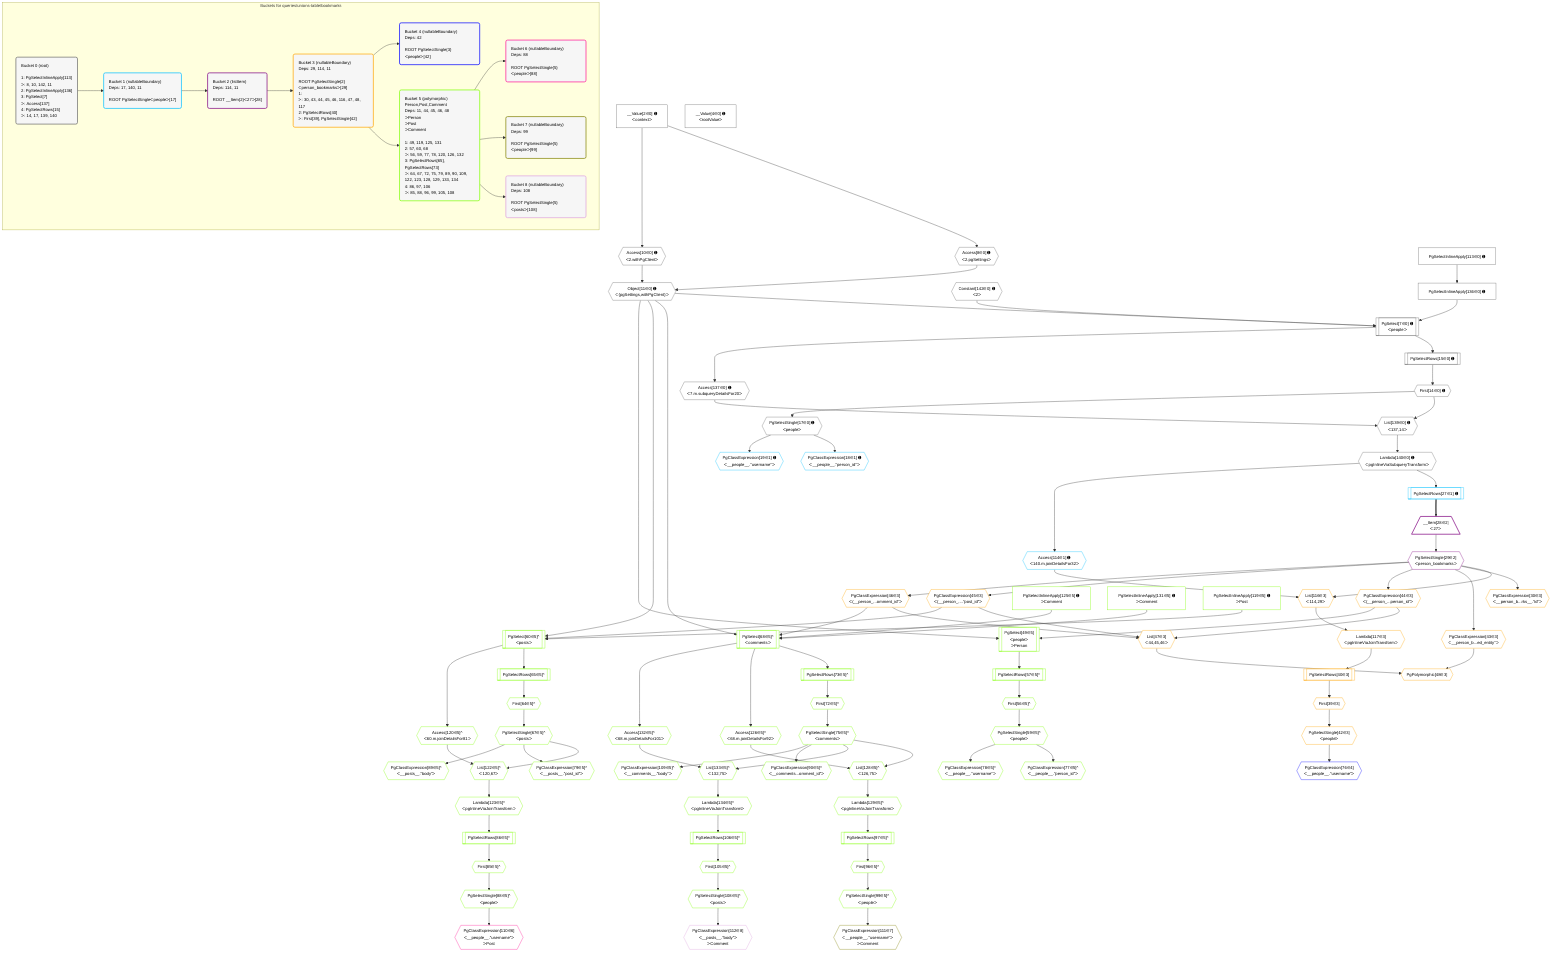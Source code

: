 %%{init: {'themeVariables': { 'fontSize': '12px'}}}%%
graph TD
    classDef path fill:#eee,stroke:#000,color:#000
    classDef plan fill:#fff,stroke-width:1px,color:#000
    classDef itemplan fill:#fff,stroke-width:2px,color:#000
    classDef unbatchedplan fill:#dff,stroke-width:1px,color:#000
    classDef sideeffectplan fill:#fcc,stroke-width:2px,color:#000
    classDef bucket fill:#f6f6f6,color:#000,stroke-width:2px,text-align:left

    subgraph "Buckets for queries/unions-table/bookmarks"
    Bucket0("Bucket 0 (root)<br /><br />1: PgSelectInlineApply[113]<br />ᐳ: 8, 10, 142, 11<br />2: PgSelectInlineApply[136]<br />3: PgSelect[7]<br />ᐳ: Access[137]<br />4: PgSelectRows[15]<br />ᐳ: 14, 17, 139, 140"):::bucket
    Bucket1("Bucket 1 (nullableBoundary)<br />Deps: 17, 140, 11<br /><br />ROOT PgSelectSingleᐸpeopleᐳ[17]"):::bucket
    Bucket2("Bucket 2 (listItem)<br />Deps: 114, 11<br /><br />ROOT __Item{2}ᐸ27ᐳ[28]"):::bucket
    Bucket3("Bucket 3 (nullableBoundary)<br />Deps: 29, 114, 11<br /><br />ROOT PgSelectSingle{2}ᐸperson_bookmarksᐳ[29]<br />1: <br />ᐳ: 30, 43, 44, 45, 46, 116, 47, 48, 117<br />2: PgSelectRows[40]<br />ᐳ: First[39], PgSelectSingle[42]"):::bucket
    Bucket4("Bucket 4 (nullableBoundary)<br />Deps: 42<br /><br />ROOT PgSelectSingle{3}ᐸpeopleᐳ[42]"):::bucket
    Bucket5("Bucket 5 (polymorphic)<br />Person,Post,Comment<br />Deps: 11, 44, 45, 46, 48<br />ᐳPerson<br />ᐳPost<br />ᐳComment<br /><br />1: 49, 119, 125, 131<br />2: 57, 60, 68<br />ᐳ: 56, 59, 77, 78, 120, 126, 132<br />3: PgSelectRows[65], PgSelectRows[73]<br />ᐳ: 64, 67, 72, 75, 79, 89, 90, 109, 122, 123, 128, 129, 133, 134<br />4: 86, 97, 106<br />ᐳ: 85, 88, 96, 99, 105, 108"):::bucket
    Bucket6("Bucket 6 (nullableBoundary)<br />Deps: 88<br /><br />ROOT PgSelectSingle{5}ᐸpeopleᐳ[88]"):::bucket
    Bucket7("Bucket 7 (nullableBoundary)<br />Deps: 99<br /><br />ROOT PgSelectSingle{5}ᐸpeopleᐳ[99]"):::bucket
    Bucket8("Bucket 8 (nullableBoundary)<br />Deps: 108<br /><br />ROOT PgSelectSingle{5}ᐸpostsᐳ[108]"):::bucket
    end
    Bucket0 --> Bucket1
    Bucket1 --> Bucket2
    Bucket2 --> Bucket3
    Bucket3 --> Bucket4 & Bucket5
    Bucket5 --> Bucket6 & Bucket7 & Bucket8

    %% plan dependencies
    PgSelect7[["PgSelect[7∈0] ➊<br />ᐸpeopleᐳ"]]:::plan
    Object11{{"Object[11∈0] ➊<br />ᐸ{pgSettings,withPgClient}ᐳ"}}:::plan
    Constant142{{"Constant[142∈0] ➊<br />ᐸ2ᐳ"}}:::plan
    PgSelectInlineApply136["PgSelectInlineApply[136∈0] ➊"]:::plan
    Object11 & Constant142 & PgSelectInlineApply136 --> PgSelect7
    Access8{{"Access[8∈0] ➊<br />ᐸ2.pgSettingsᐳ"}}:::plan
    Access10{{"Access[10∈0] ➊<br />ᐸ2.withPgClientᐳ"}}:::plan
    Access8 & Access10 --> Object11
    List139{{"List[139∈0] ➊<br />ᐸ137,14ᐳ"}}:::plan
    Access137{{"Access[137∈0] ➊<br />ᐸ7.m.subqueryDetailsFor20ᐳ"}}:::plan
    First14{{"First[14∈0] ➊"}}:::plan
    Access137 & First14 --> List139
    __Value2["__Value[2∈0] ➊<br />ᐸcontextᐳ"]:::plan
    __Value2 --> Access8
    __Value2 --> Access10
    PgSelectRows15[["PgSelectRows[15∈0] ➊"]]:::plan
    PgSelectRows15 --> First14
    PgSelect7 --> PgSelectRows15
    PgSelectSingle17{{"PgSelectSingle[17∈0] ➊<br />ᐸpeopleᐳ"}}:::plan
    First14 --> PgSelectSingle17
    PgSelectInlineApply113["PgSelectInlineApply[113∈0] ➊"]:::plan
    PgSelectInlineApply113 --> PgSelectInlineApply136
    PgSelect7 --> Access137
    Lambda140{{"Lambda[140∈0] ➊<br />ᐸpgInlineViaSubqueryTransformᐳ"}}:::plan
    List139 --> Lambda140
    __Value4["__Value[4∈0] ➊<br />ᐸrootValueᐳ"]:::plan
    PgClassExpression18{{"PgClassExpression[18∈1] ➊<br />ᐸ__people__.”person_id”ᐳ"}}:::plan
    PgSelectSingle17 --> PgClassExpression18
    PgClassExpression19{{"PgClassExpression[19∈1] ➊<br />ᐸ__people__.”username”ᐳ"}}:::plan
    PgSelectSingle17 --> PgClassExpression19
    PgSelectRows27[["PgSelectRows[27∈1] ➊"]]:::plan
    Lambda140 --> PgSelectRows27
    Access114{{"Access[114∈1] ➊<br />ᐸ140.m.joinDetailsFor32ᐳ"}}:::plan
    Lambda140 --> Access114
    __Item28[/"__Item[28∈2]<br />ᐸ27ᐳ"\]:::itemplan
    PgSelectRows27 ==> __Item28
    PgSelectSingle29{{"PgSelectSingle[29∈2]<br />ᐸperson_bookmarksᐳ"}}:::plan
    __Item28 --> PgSelectSingle29
    List47{{"List[47∈3]<br />ᐸ44,45,46ᐳ"}}:::plan
    PgClassExpression44{{"PgClassExpression[44∈3]<br />ᐸ(__person_...person_id”ᐳ"}}:::plan
    PgClassExpression45{{"PgClassExpression[45∈3]<br />ᐸ(__person_....”post_id”ᐳ"}}:::plan
    PgClassExpression46{{"PgClassExpression[46∈3]<br />ᐸ(__person_...omment_id”ᐳ"}}:::plan
    PgClassExpression44 & PgClassExpression45 & PgClassExpression46 --> List47
    PgPolymorphic48{{"PgPolymorphic[48∈3]"}}:::plan
    PgClassExpression43{{"PgClassExpression[43∈3]<br />ᐸ__person_b...ed_entity”ᐳ"}}:::plan
    PgClassExpression43 & List47 --> PgPolymorphic48
    List116{{"List[116∈3]<br />ᐸ114,29ᐳ"}}:::plan
    Access114 & PgSelectSingle29 --> List116
    PgClassExpression30{{"PgClassExpression[30∈3]<br />ᐸ__person_b...rks__.”id”ᐳ"}}:::plan
    PgSelectSingle29 --> PgClassExpression30
    First39{{"First[39∈3]"}}:::plan
    PgSelectRows40[["PgSelectRows[40∈3]"]]:::plan
    PgSelectRows40 --> First39
    Lambda117{{"Lambda[117∈3]<br />ᐸpgInlineViaJoinTransformᐳ"}}:::plan
    Lambda117 --> PgSelectRows40
    PgSelectSingle42{{"PgSelectSingle[42∈3]<br />ᐸpeopleᐳ"}}:::plan
    First39 --> PgSelectSingle42
    PgSelectSingle29 --> PgClassExpression43
    PgSelectSingle29 --> PgClassExpression44
    PgSelectSingle29 --> PgClassExpression45
    PgSelectSingle29 --> PgClassExpression46
    List116 --> Lambda117
    PgClassExpression76{{"PgClassExpression[76∈4]<br />ᐸ__people__.”username”ᐳ"}}:::plan
    PgSelectSingle42 --> PgClassExpression76
    PgSelect68[["PgSelect[68∈5]^<br />ᐸcommentsᐳ"]]:::plan
    PgSelectInlineApply125["PgSelectInlineApply[125∈5] ➊<br />ᐳComment"]:::plan
    PgSelectInlineApply131["PgSelectInlineApply[131∈5] ➊<br />ᐳComment"]:::plan
    Object11 & PgClassExpression46 & PgSelectInlineApply125 & PgSelectInlineApply131 --> PgSelect68
    PgSelect60[["PgSelect[60∈5]^<br />ᐸpostsᐳ"]]:::plan
    PgSelectInlineApply119["PgSelectInlineApply[119∈5] ➊<br />ᐳPost"]:::plan
    Object11 & PgClassExpression45 & PgSelectInlineApply119 --> PgSelect60
    PgSelect49[["PgSelect[49∈5]<br />ᐸpeopleᐳ<br />ᐳPerson"]]:::plan
    Object11 & PgClassExpression44 --> PgSelect49
    List122{{"List[122∈5]^<br />ᐸ120,67ᐳ"}}:::plan
    Access120{{"Access[120∈5]^<br />ᐸ60.m.joinDetailsFor81ᐳ"}}:::plan
    PgSelectSingle67{{"PgSelectSingle[67∈5]^<br />ᐸpostsᐳ"}}:::plan
    Access120 & PgSelectSingle67 --> List122
    List128{{"List[128∈5]^<br />ᐸ126,75ᐳ"}}:::plan
    Access126{{"Access[126∈5]^<br />ᐸ68.m.joinDetailsFor92ᐳ"}}:::plan
    PgSelectSingle75{{"PgSelectSingle[75∈5]^<br />ᐸcommentsᐳ"}}:::plan
    Access126 & PgSelectSingle75 --> List128
    List133{{"List[133∈5]^<br />ᐸ132,75ᐳ"}}:::plan
    Access132{{"Access[132∈5]^<br />ᐸ68.m.joinDetailsFor101ᐳ"}}:::plan
    Access132 & PgSelectSingle75 --> List133
    First56{{"First[56∈5]^"}}:::plan
    PgSelectRows57[["PgSelectRows[57∈5]^"]]:::plan
    PgSelectRows57 --> First56
    PgSelect49 --> PgSelectRows57
    PgSelectSingle59{{"PgSelectSingle[59∈5]^<br />ᐸpeopleᐳ"}}:::plan
    First56 --> PgSelectSingle59
    First64{{"First[64∈5]^"}}:::plan
    PgSelectRows65[["PgSelectRows[65∈5]^"]]:::plan
    PgSelectRows65 --> First64
    PgSelect60 --> PgSelectRows65
    First64 --> PgSelectSingle67
    First72{{"First[72∈5]^"}}:::plan
    PgSelectRows73[["PgSelectRows[73∈5]^"]]:::plan
    PgSelectRows73 --> First72
    PgSelect68 --> PgSelectRows73
    First72 --> PgSelectSingle75
    PgClassExpression77{{"PgClassExpression[77∈5]^<br />ᐸ__people__.”person_id”ᐳ"}}:::plan
    PgSelectSingle59 --> PgClassExpression77
    PgClassExpression78{{"PgClassExpression[78∈5]^<br />ᐸ__people__.”username”ᐳ"}}:::plan
    PgSelectSingle59 --> PgClassExpression78
    PgClassExpression79{{"PgClassExpression[79∈5]^<br />ᐸ__posts__.”post_id”ᐳ"}}:::plan
    PgSelectSingle67 --> PgClassExpression79
    First85{{"First[85∈5]^"}}:::plan
    PgSelectRows86[["PgSelectRows[86∈5]^"]]:::plan
    PgSelectRows86 --> First85
    Lambda123{{"Lambda[123∈5]^<br />ᐸpgInlineViaJoinTransformᐳ"}}:::plan
    Lambda123 --> PgSelectRows86
    PgSelectSingle88{{"PgSelectSingle[88∈5]^<br />ᐸpeopleᐳ"}}:::plan
    First85 --> PgSelectSingle88
    PgClassExpression89{{"PgClassExpression[89∈5]^<br />ᐸ__posts__.”body”ᐳ"}}:::plan
    PgSelectSingle67 --> PgClassExpression89
    PgClassExpression90{{"PgClassExpression[90∈5]^<br />ᐸ__comments...omment_id”ᐳ"}}:::plan
    PgSelectSingle75 --> PgClassExpression90
    First96{{"First[96∈5]^"}}:::plan
    PgSelectRows97[["PgSelectRows[97∈5]^"]]:::plan
    PgSelectRows97 --> First96
    Lambda129{{"Lambda[129∈5]^<br />ᐸpgInlineViaJoinTransformᐳ"}}:::plan
    Lambda129 --> PgSelectRows97
    PgSelectSingle99{{"PgSelectSingle[99∈5]^<br />ᐸpeopleᐳ"}}:::plan
    First96 --> PgSelectSingle99
    First105{{"First[105∈5]^"}}:::plan
    PgSelectRows106[["PgSelectRows[106∈5]^"]]:::plan
    PgSelectRows106 --> First105
    Lambda134{{"Lambda[134∈5]^<br />ᐸpgInlineViaJoinTransformᐳ"}}:::plan
    Lambda134 --> PgSelectRows106
    PgSelectSingle108{{"PgSelectSingle[108∈5]^<br />ᐸpostsᐳ"}}:::plan
    First105 --> PgSelectSingle108
    PgClassExpression109{{"PgClassExpression[109∈5]^<br />ᐸ__comments__.”body”ᐳ"}}:::plan
    PgSelectSingle75 --> PgClassExpression109
    PgSelect60 --> Access120
    List122 --> Lambda123
    PgSelect68 --> Access126
    List128 --> Lambda129
    PgSelect68 --> Access132
    List133 --> Lambda134
    PgClassExpression110{{"PgClassExpression[110∈6]<br />ᐸ__people__.”username”ᐳ<br />ᐳPost"}}:::plan
    PgSelectSingle88 --> PgClassExpression110
    PgClassExpression111{{"PgClassExpression[111∈7]<br />ᐸ__people__.”username”ᐳ<br />ᐳComment"}}:::plan
    PgSelectSingle99 --> PgClassExpression111
    PgClassExpression112{{"PgClassExpression[112∈8]<br />ᐸ__posts__.”body”ᐳ<br />ᐳComment"}}:::plan
    PgSelectSingle108 --> PgClassExpression112

    %% define steps
    classDef bucket0 stroke:#696969
    class Bucket0,__Value2,__Value4,PgSelect7,Access8,Access10,Object11,First14,PgSelectRows15,PgSelectSingle17,PgSelectInlineApply113,PgSelectInlineApply136,Access137,List139,Lambda140,Constant142 bucket0
    classDef bucket1 stroke:#00bfff
    class Bucket1,PgClassExpression18,PgClassExpression19,PgSelectRows27,Access114 bucket1
    classDef bucket2 stroke:#7f007f
    class Bucket2,__Item28,PgSelectSingle29 bucket2
    classDef bucket3 stroke:#ffa500
    class Bucket3,PgClassExpression30,First39,PgSelectRows40,PgSelectSingle42,PgClassExpression43,PgClassExpression44,PgClassExpression45,PgClassExpression46,List47,PgPolymorphic48,List116,Lambda117 bucket3
    classDef bucket4 stroke:#0000ff
    class Bucket4,PgClassExpression76 bucket4
    classDef bucket5 stroke:#7fff00
    class Bucket5,PgSelect49,First56,PgSelectRows57,PgSelectSingle59,PgSelect60,First64,PgSelectRows65,PgSelectSingle67,PgSelect68,First72,PgSelectRows73,PgSelectSingle75,PgClassExpression77,PgClassExpression78,PgClassExpression79,First85,PgSelectRows86,PgSelectSingle88,PgClassExpression89,PgClassExpression90,First96,PgSelectRows97,PgSelectSingle99,First105,PgSelectRows106,PgSelectSingle108,PgClassExpression109,PgSelectInlineApply119,Access120,List122,Lambda123,PgSelectInlineApply125,Access126,List128,Lambda129,PgSelectInlineApply131,Access132,List133,Lambda134 bucket5
    classDef bucket6 stroke:#ff1493
    class Bucket6,PgClassExpression110 bucket6
    classDef bucket7 stroke:#808000
    class Bucket7,PgClassExpression111 bucket7
    classDef bucket8 stroke:#dda0dd
    class Bucket8,PgClassExpression112 bucket8